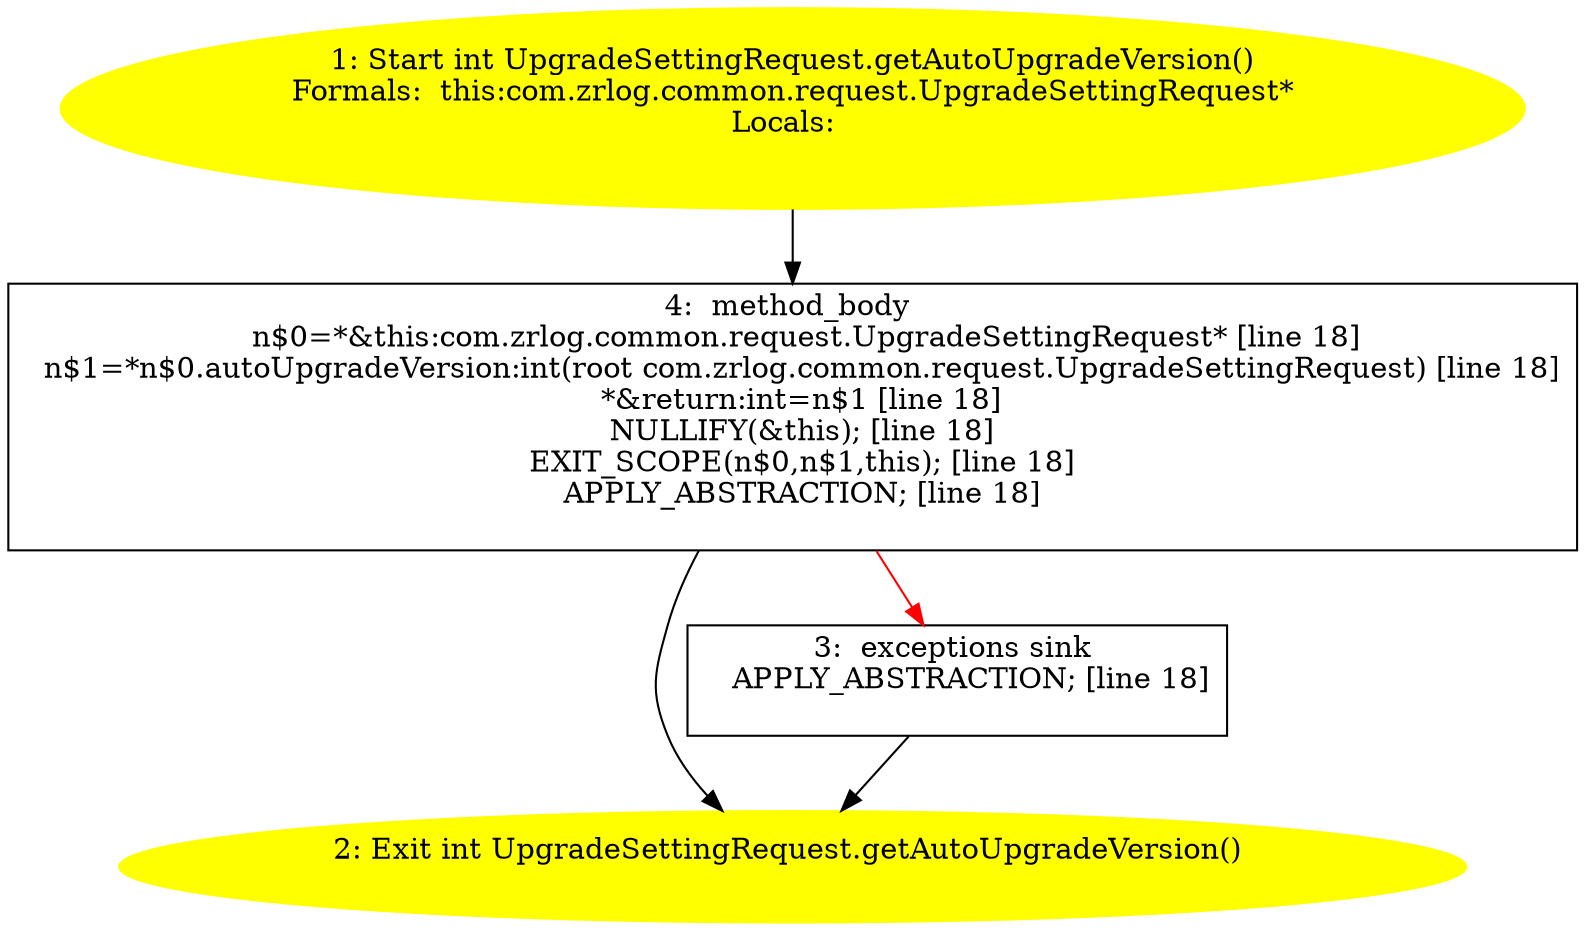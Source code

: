/* @generated */
digraph cfg {
"com.zrlog.common.request.UpgradeSettingRequest.getAutoUpgradeVersion():int.3c82351d377d159c9c73b41ce199471f_1" [label="1: Start int UpgradeSettingRequest.getAutoUpgradeVersion()\nFormals:  this:com.zrlog.common.request.UpgradeSettingRequest*\nLocals:  \n  " color=yellow style=filled]
	

	 "com.zrlog.common.request.UpgradeSettingRequest.getAutoUpgradeVersion():int.3c82351d377d159c9c73b41ce199471f_1" -> "com.zrlog.common.request.UpgradeSettingRequest.getAutoUpgradeVersion():int.3c82351d377d159c9c73b41ce199471f_4" ;
"com.zrlog.common.request.UpgradeSettingRequest.getAutoUpgradeVersion():int.3c82351d377d159c9c73b41ce199471f_2" [label="2: Exit int UpgradeSettingRequest.getAutoUpgradeVersion() \n  " color=yellow style=filled]
	

"com.zrlog.common.request.UpgradeSettingRequest.getAutoUpgradeVersion():int.3c82351d377d159c9c73b41ce199471f_3" [label="3:  exceptions sink \n   APPLY_ABSTRACTION; [line 18]\n " shape="box"]
	

	 "com.zrlog.common.request.UpgradeSettingRequest.getAutoUpgradeVersion():int.3c82351d377d159c9c73b41ce199471f_3" -> "com.zrlog.common.request.UpgradeSettingRequest.getAutoUpgradeVersion():int.3c82351d377d159c9c73b41ce199471f_2" ;
"com.zrlog.common.request.UpgradeSettingRequest.getAutoUpgradeVersion():int.3c82351d377d159c9c73b41ce199471f_4" [label="4:  method_body \n   n$0=*&this:com.zrlog.common.request.UpgradeSettingRequest* [line 18]\n  n$1=*n$0.autoUpgradeVersion:int(root com.zrlog.common.request.UpgradeSettingRequest) [line 18]\n  *&return:int=n$1 [line 18]\n  NULLIFY(&this); [line 18]\n  EXIT_SCOPE(n$0,n$1,this); [line 18]\n  APPLY_ABSTRACTION; [line 18]\n " shape="box"]
	

	 "com.zrlog.common.request.UpgradeSettingRequest.getAutoUpgradeVersion():int.3c82351d377d159c9c73b41ce199471f_4" -> "com.zrlog.common.request.UpgradeSettingRequest.getAutoUpgradeVersion():int.3c82351d377d159c9c73b41ce199471f_2" ;
	 "com.zrlog.common.request.UpgradeSettingRequest.getAutoUpgradeVersion():int.3c82351d377d159c9c73b41ce199471f_4" -> "com.zrlog.common.request.UpgradeSettingRequest.getAutoUpgradeVersion():int.3c82351d377d159c9c73b41ce199471f_3" [color="red" ];
}
